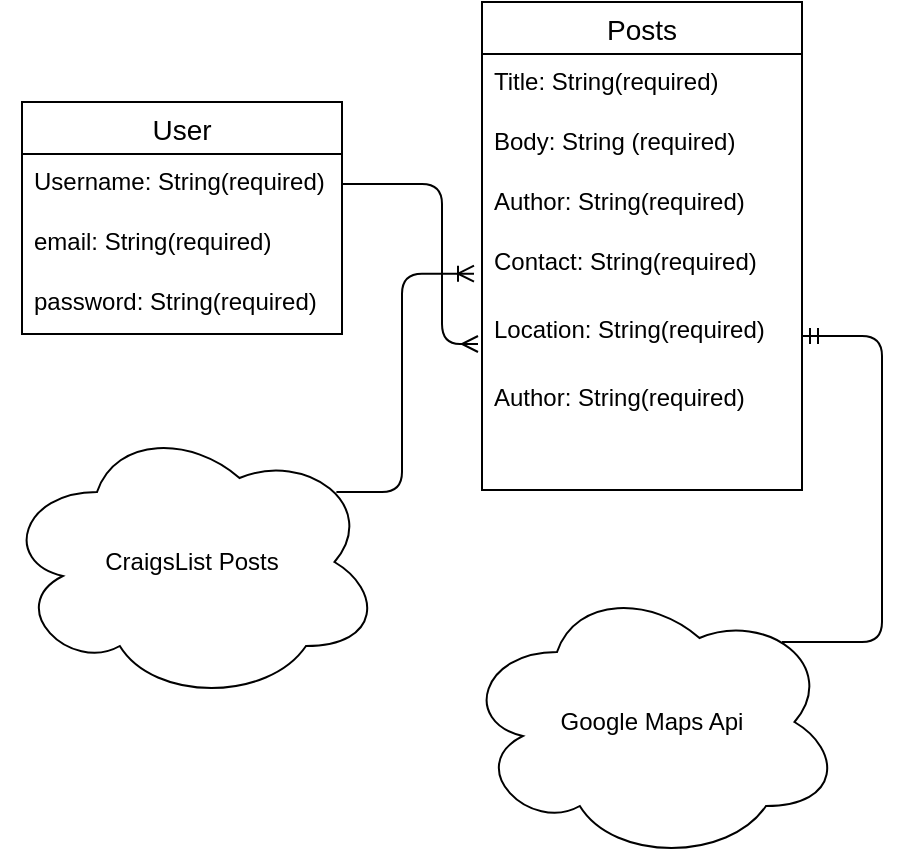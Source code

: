 <mxfile version="13.10.0" type="embed" pages="2">
    <diagram id="B1K5O-suWjwk8hi2xKJn" name="Page-1">
        <mxGraphModel dx="1139" dy="798" grid="1" gridSize="10" guides="0" tooltips="1" connect="1" arrows="1" fold="1" page="1" pageScale="1" pageWidth="850" pageHeight="1100" math="0" shadow="0">
            <root>
                <mxCell id="0"/>
                <mxCell id="1" parent="0"/>
                <mxCell id="45" value="Posts" style="swimlane;fontStyle=0;childLayout=stackLayout;horizontal=1;startSize=26;horizontalStack=0;resizeParent=1;resizeParentMax=0;resizeLast=0;collapsible=1;marginBottom=0;align=center;fontSize=14;" parent="1" vertex="1">
                    <mxGeometry x="310" y="20" width="160" height="244" as="geometry"/>
                </mxCell>
                <mxCell id="57" value="Title: String(required)" style="text;strokeColor=none;fillColor=none;spacingLeft=4;spacingRight=4;overflow=hidden;rotatable=0;points=[[0,0.5],[1,0.5]];portConstraint=eastwest;fontSize=12;" parent="45" vertex="1">
                    <mxGeometry y="26" width="160" height="30" as="geometry"/>
                </mxCell>
                <mxCell id="46" value="Body: String (required)" style="text;strokeColor=none;fillColor=none;spacingLeft=4;spacingRight=4;overflow=hidden;rotatable=0;points=[[0,0.5],[1,0.5]];portConstraint=eastwest;fontSize=12;" parent="45" vertex="1">
                    <mxGeometry y="56" width="160" height="30" as="geometry"/>
                </mxCell>
                <mxCell id="58" value="Author: String(required)" style="text;strokeColor=none;fillColor=none;spacingLeft=4;spacingRight=4;overflow=hidden;rotatable=0;points=[[0,0.5],[1,0.5]];portConstraint=eastwest;fontSize=12;" parent="45" vertex="1">
                    <mxGeometry y="86" width="160" height="30" as="geometry"/>
                </mxCell>
                <mxCell id="48" value="Contact: String(required)" style="text;strokeColor=none;fillColor=none;spacingLeft=4;spacingRight=4;overflow=hidden;rotatable=0;points=[[0,0.5],[1,0.5]];portConstraint=eastwest;fontSize=12;" parent="45" vertex="1">
                    <mxGeometry y="116" width="160" height="34" as="geometry"/>
                </mxCell>
                <mxCell id="76" value="Location: String(required)" style="text;strokeColor=none;fillColor=none;spacingLeft=4;spacingRight=4;overflow=hidden;rotatable=0;points=[[0,0.5],[1,0.5]];portConstraint=eastwest;fontSize=12;" parent="45" vertex="1">
                    <mxGeometry y="150" width="160" height="34" as="geometry"/>
                </mxCell>
                <mxCell id="74" value="Author: String(required)" style="text;strokeColor=none;fillColor=none;spacingLeft=4;spacingRight=4;overflow=hidden;rotatable=0;points=[[0,0.5],[1,0.5]];portConstraint=eastwest;fontSize=12;" parent="45" vertex="1">
                    <mxGeometry y="184" width="160" height="60" as="geometry"/>
                </mxCell>
                <mxCell id="59" value="User" style="swimlane;fontStyle=0;childLayout=stackLayout;horizontal=1;startSize=26;horizontalStack=0;resizeParent=1;resizeParentMax=0;resizeLast=0;collapsible=1;marginBottom=0;align=center;fontSize=14;" parent="1" vertex="1">
                    <mxGeometry x="80" y="70" width="160" height="116" as="geometry"/>
                </mxCell>
                <mxCell id="60" value="Username: String(required)" style="text;strokeColor=none;fillColor=none;spacingLeft=4;spacingRight=4;overflow=hidden;rotatable=0;points=[[0,0.5],[1,0.5]];portConstraint=eastwest;fontSize=12;" parent="59" vertex="1">
                    <mxGeometry y="26" width="160" height="30" as="geometry"/>
                </mxCell>
                <mxCell id="61" value="email: String(required)" style="text;strokeColor=none;fillColor=none;spacingLeft=4;spacingRight=4;overflow=hidden;rotatable=0;points=[[0,0.5],[1,0.5]];portConstraint=eastwest;fontSize=12;" parent="59" vertex="1">
                    <mxGeometry y="56" width="160" height="30" as="geometry"/>
                </mxCell>
                <mxCell id="63" value="password: String(required)" style="text;strokeColor=none;fillColor=none;spacingLeft=4;spacingRight=4;overflow=hidden;rotatable=0;points=[[0,0.5],[1,0.5]];portConstraint=eastwest;fontSize=12;" parent="59" vertex="1">
                    <mxGeometry y="86" width="160" height="30" as="geometry"/>
                </mxCell>
                <mxCell id="69" value="" style="fontSize=12;html=1;endArrow=ERmany;exitX=1;exitY=0.5;exitDx=0;exitDy=0;edgeStyle=elbowEdgeStyle;endFill=0;" parent="1" source="60" edge="1">
                    <mxGeometry width="100" height="100" relative="1" as="geometry">
                        <mxPoint x="230" y="60" as="sourcePoint"/>
                        <mxPoint x="308" y="191" as="targetPoint"/>
                        <Array as="points">
                            <mxPoint x="290" y="150"/>
                        </Array>
                    </mxGeometry>
                </mxCell>
                <mxCell id="70" value="CraigsList Posts" style="ellipse;shape=cloud;whiteSpace=wrap;html=1;align=center;" parent="1" vertex="1">
                    <mxGeometry x="70" y="230" width="190" height="140" as="geometry"/>
                </mxCell>
                <mxCell id="71" value="" style="edgeStyle=elbowEdgeStyle;fontSize=12;html=1;endArrow=ERoneToMany;exitX=0.88;exitY=0.25;exitDx=0;exitDy=0;exitPerimeter=0;entryX=-0.025;entryY=0.583;entryDx=0;entryDy=0;entryPerimeter=0;" parent="1" source="70" target="48" edge="1">
                    <mxGeometry width="100" height="100" relative="1" as="geometry">
                        <mxPoint x="140" y="460" as="sourcePoint"/>
                        <mxPoint x="313.68" y="242.19" as="targetPoint"/>
                        <Array as="points">
                            <mxPoint x="270" y="250"/>
                            <mxPoint x="340" y="210"/>
                        </Array>
                    </mxGeometry>
                </mxCell>
                <mxCell id="73" value="Google Maps Api" style="ellipse;shape=cloud;whiteSpace=wrap;html=1;align=center;" parent="1" vertex="1">
                    <mxGeometry x="300" y="310" width="190" height="140" as="geometry"/>
                </mxCell>
                <mxCell id="79" value="" style="fontSize=12;html=1;endArrow=ERmandOne;exitX=1;exitY=0.5;exitDx=0;exitDy=0;edgeStyle=elbowEdgeStyle;entryX=1;entryY=0.5;entryDx=0;entryDy=0;" parent="1" target="76" edge="1">
                    <mxGeometry width="100" height="100" relative="1" as="geometry">
                        <mxPoint x="460" y="340" as="sourcePoint"/>
                        <mxPoint x="528" y="420" as="targetPoint"/>
                        <Array as="points">
                            <mxPoint x="510" y="379"/>
                        </Array>
                    </mxGeometry>
                </mxCell>
            </root>
        </mxGraphModel>
    </diagram>
    <diagram id="4HWdiZGA7cV4rlA32Vsm" name="Page-2">
        &#xa;        &#xa;        &#xa;        &#xa;        &#xa;&#xa;&#xa;&#xa;&#xa;
        <mxGraphModel dx="176" dy="229" grid="1" gridSize="10" guides="1" tooltips="1" connect="1" arrows="1" fold="1" page="1" pageScale="1" pageWidth="850" pageHeight="1100" math="0" shadow="0">
            &#xa;            &#xa;            &#xa;            &#xa;            &#xa;&#xa;&#xa;&#xa;&#xa;
            <root>
                &#xa;                &#xa;                &#xa;                &#xa;                &#xa;&#xa;&#xa;&#xa;&#xa;
                <mxCell id="-eorJkuldFPhp2_ggRFo-0"/>
                &#xa;                &#xa;                &#xa;                &#xa;                &#xa;&#xa;&#xa;&#xa;&#xa;
                <mxCell id="-eorJkuldFPhp2_ggRFo-1" parent="-eorJkuldFPhp2_ggRFo-0"/>
                &#xa;                &#xa;                &#xa;                &#xa;                &#xa;&#xa;&#xa;&#xa;&#xa;
            </root>
            &#xa;            &#xa;            &#xa;            &#xa;            &#xa;&#xa;&#xa;&#xa;&#xa;
        </mxGraphModel>
        &#xa;        &#xa;        &#xa;        &#xa;        &#xa;&#xa;&#xa;&#xa;&#xa;
    </diagram>
</mxfile>